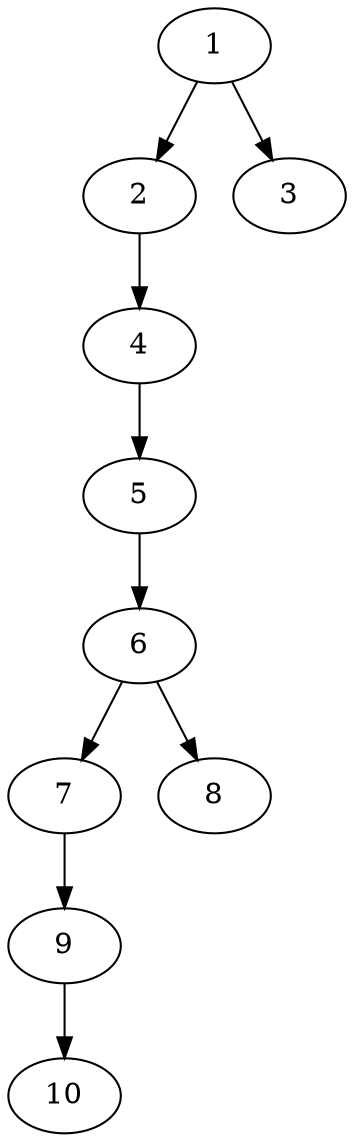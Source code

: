 // DAG automatically generated by daggen at Tue Aug  6 16:21:19 2019
// ./daggen --dot -n 10 --ccr 0.4 --fat 0.4 --regular 0.5 --density 0.6 --mindata 5242880 --maxdata 52428800 
digraph G {
  1 [size="92467200", alpha="0.17", expect_size="36986880"] 
  1 -> 2 [size ="36986880"]
  1 -> 3 [size ="36986880"]
  2 [size="26088960", alpha="0.16", expect_size="10435584"] 
  2 -> 4 [size ="10435584"]
  3 [size="31979520", alpha="0.16", expect_size="12791808"] 
  4 [size="121528320", alpha="0.20", expect_size="48611328"] 
  4 -> 5 [size ="48611328"]
  5 [size="111649280", alpha="0.18", expect_size="44659712"] 
  5 -> 6 [size ="44659712"]
  6 [size="112483840", alpha="0.03", expect_size="44993536"] 
  6 -> 7 [size ="44993536"]
  6 -> 8 [size ="44993536"]
  7 [size="130442240", alpha="0.07", expect_size="52176896"] 
  7 -> 9 [size ="52176896"]
  8 [size="58772480", alpha="0.14", expect_size="23508992"] 
  9 [size="48289280", alpha="0.20", expect_size="19315712"] 
  9 -> 10 [size ="19315712"]
  10 [size="86351360", alpha="0.08", expect_size="34540544"] 
}
